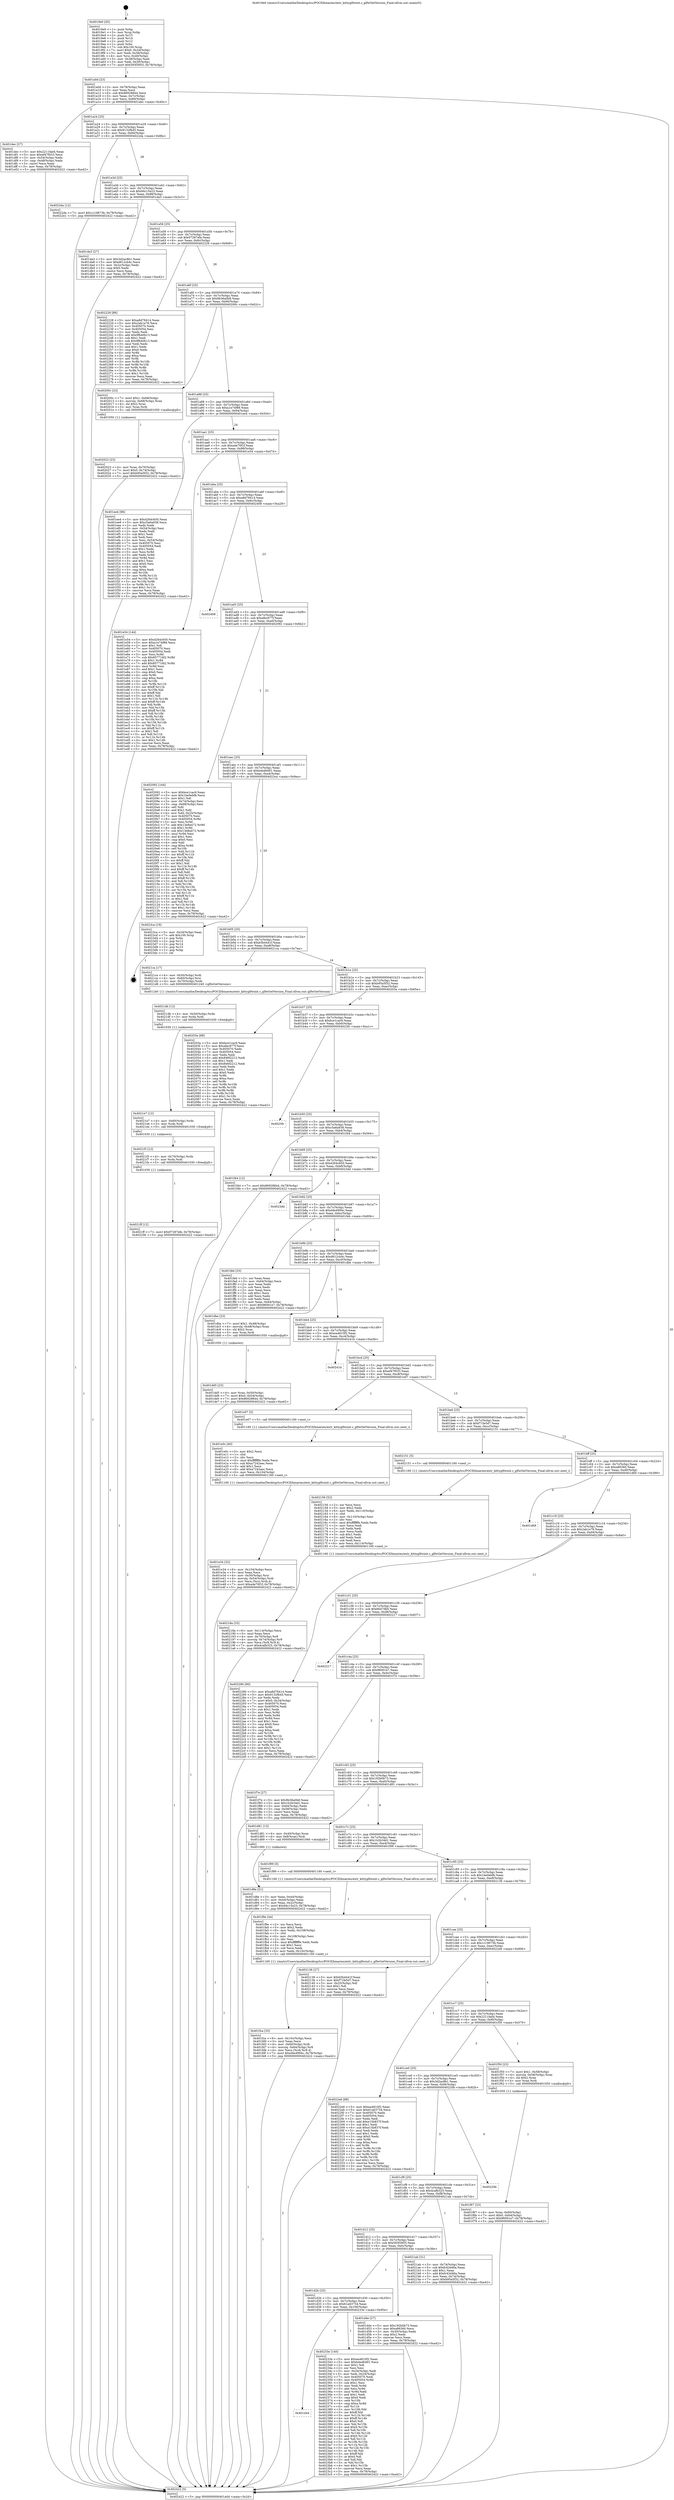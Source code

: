 digraph "0x4019e0" {
  label = "0x4019e0 (/mnt/c/Users/mathe/Desktop/tcc/POCII/binaries/extr_kittyglfwinit.c_glfwGetVersion_Final-ollvm.out::main(0))"
  labelloc = "t"
  node[shape=record]

  Entry [label="",width=0.3,height=0.3,shape=circle,fillcolor=black,style=filled]
  "0x401a0d" [label="{
     0x401a0d [23]\l
     | [instrs]\l
     &nbsp;&nbsp;0x401a0d \<+3\>: mov -0x78(%rbp),%eax\l
     &nbsp;&nbsp;0x401a10 \<+2\>: mov %eax,%ecx\l
     &nbsp;&nbsp;0x401a12 \<+6\>: sub $0x86928844,%ecx\l
     &nbsp;&nbsp;0x401a18 \<+3\>: mov %eax,-0x7c(%rbp)\l
     &nbsp;&nbsp;0x401a1b \<+3\>: mov %ecx,-0x80(%rbp)\l
     &nbsp;&nbsp;0x401a1e \<+6\>: je 0000000000401dec \<main+0x40c\>\l
  }"]
  "0x401dec" [label="{
     0x401dec [27]\l
     | [instrs]\l
     &nbsp;&nbsp;0x401dec \<+5\>: mov $0x2211fad4,%eax\l
     &nbsp;&nbsp;0x401df1 \<+5\>: mov $0xef47f033,%ecx\l
     &nbsp;&nbsp;0x401df6 \<+3\>: mov -0x54(%rbp),%edx\l
     &nbsp;&nbsp;0x401df9 \<+3\>: cmp -0x48(%rbp),%edx\l
     &nbsp;&nbsp;0x401dfc \<+3\>: cmovl %ecx,%eax\l
     &nbsp;&nbsp;0x401dff \<+3\>: mov %eax,-0x78(%rbp)\l
     &nbsp;&nbsp;0x401e02 \<+5\>: jmp 0000000000402422 \<main+0xa42\>\l
  }"]
  "0x401a24" [label="{
     0x401a24 [25]\l
     | [instrs]\l
     &nbsp;&nbsp;0x401a24 \<+5\>: jmp 0000000000401a29 \<main+0x49\>\l
     &nbsp;&nbsp;0x401a29 \<+3\>: mov -0x7c(%rbp),%eax\l
     &nbsp;&nbsp;0x401a2c \<+5\>: sub $0x9132fb45,%eax\l
     &nbsp;&nbsp;0x401a31 \<+6\>: mov %eax,-0x84(%rbp)\l
     &nbsp;&nbsp;0x401a37 \<+6\>: je 00000000004022da \<main+0x8fa\>\l
  }"]
  Exit [label="",width=0.3,height=0.3,shape=circle,fillcolor=black,style=filled,peripheries=2]
  "0x4022da" [label="{
     0x4022da [12]\l
     | [instrs]\l
     &nbsp;&nbsp;0x4022da \<+7\>: movl $0x1c19673b,-0x78(%rbp)\l
     &nbsp;&nbsp;0x4022e1 \<+5\>: jmp 0000000000402422 \<main+0xa42\>\l
  }"]
  "0x401a3d" [label="{
     0x401a3d [25]\l
     | [instrs]\l
     &nbsp;&nbsp;0x401a3d \<+5\>: jmp 0000000000401a42 \<main+0x62\>\l
     &nbsp;&nbsp;0x401a42 \<+3\>: mov -0x7c(%rbp),%eax\l
     &nbsp;&nbsp;0x401a45 \<+5\>: sub $0x94c15e23,%eax\l
     &nbsp;&nbsp;0x401a4a \<+6\>: mov %eax,-0x88(%rbp)\l
     &nbsp;&nbsp;0x401a50 \<+6\>: je 0000000000401da3 \<main+0x3c3\>\l
  }"]
  "0x401d44" [label="{
     0x401d44\l
  }", style=dashed]
  "0x401da3" [label="{
     0x401da3 [27]\l
     | [instrs]\l
     &nbsp;&nbsp;0x401da3 \<+5\>: mov $0x3d2ac8b1,%eax\l
     &nbsp;&nbsp;0x401da8 \<+5\>: mov $0xd612cb4c,%ecx\l
     &nbsp;&nbsp;0x401dad \<+3\>: mov -0x2c(%rbp),%edx\l
     &nbsp;&nbsp;0x401db0 \<+3\>: cmp $0x0,%edx\l
     &nbsp;&nbsp;0x401db3 \<+3\>: cmove %ecx,%eax\l
     &nbsp;&nbsp;0x401db6 \<+3\>: mov %eax,-0x78(%rbp)\l
     &nbsp;&nbsp;0x401db9 \<+5\>: jmp 0000000000402422 \<main+0xa42\>\l
  }"]
  "0x401a56" [label="{
     0x401a56 [25]\l
     | [instrs]\l
     &nbsp;&nbsp;0x401a56 \<+5\>: jmp 0000000000401a5b \<main+0x7b\>\l
     &nbsp;&nbsp;0x401a5b \<+3\>: mov -0x7c(%rbp),%eax\l
     &nbsp;&nbsp;0x401a5e \<+5\>: sub $0x97287efe,%eax\l
     &nbsp;&nbsp;0x401a63 \<+6\>: mov %eax,-0x8c(%rbp)\l
     &nbsp;&nbsp;0x401a69 \<+6\>: je 0000000000402228 \<main+0x848\>\l
  }"]
  "0x40233e" [label="{
     0x40233e [140]\l
     | [instrs]\l
     &nbsp;&nbsp;0x40233e \<+5\>: mov $0xea4810f2,%eax\l
     &nbsp;&nbsp;0x402343 \<+5\>: mov $0xb4ed6491,%ecx\l
     &nbsp;&nbsp;0x402348 \<+2\>: mov $0x1,%dl\l
     &nbsp;&nbsp;0x40234a \<+2\>: xor %esi,%esi\l
     &nbsp;&nbsp;0x40234c \<+3\>: mov -0x34(%rbp),%edi\l
     &nbsp;&nbsp;0x40234f \<+3\>: mov %edi,-0x24(%rbp)\l
     &nbsp;&nbsp;0x402352 \<+7\>: mov 0x405070,%edi\l
     &nbsp;&nbsp;0x402359 \<+8\>: mov 0x405054,%r8d\l
     &nbsp;&nbsp;0x402361 \<+3\>: sub $0x1,%esi\l
     &nbsp;&nbsp;0x402364 \<+3\>: mov %edi,%r9d\l
     &nbsp;&nbsp;0x402367 \<+3\>: add %esi,%r9d\l
     &nbsp;&nbsp;0x40236a \<+4\>: imul %r9d,%edi\l
     &nbsp;&nbsp;0x40236e \<+3\>: and $0x1,%edi\l
     &nbsp;&nbsp;0x402371 \<+3\>: cmp $0x0,%edi\l
     &nbsp;&nbsp;0x402374 \<+4\>: sete %r10b\l
     &nbsp;&nbsp;0x402378 \<+4\>: cmp $0xa,%r8d\l
     &nbsp;&nbsp;0x40237c \<+4\>: setl %r11b\l
     &nbsp;&nbsp;0x402380 \<+3\>: mov %r10b,%bl\l
     &nbsp;&nbsp;0x402383 \<+3\>: xor $0xff,%bl\l
     &nbsp;&nbsp;0x402386 \<+3\>: mov %r11b,%r14b\l
     &nbsp;&nbsp;0x402389 \<+4\>: xor $0xff,%r14b\l
     &nbsp;&nbsp;0x40238d \<+3\>: xor $0x0,%dl\l
     &nbsp;&nbsp;0x402390 \<+3\>: mov %bl,%r15b\l
     &nbsp;&nbsp;0x402393 \<+4\>: and $0x0,%r15b\l
     &nbsp;&nbsp;0x402397 \<+3\>: and %dl,%r10b\l
     &nbsp;&nbsp;0x40239a \<+3\>: mov %r14b,%r12b\l
     &nbsp;&nbsp;0x40239d \<+4\>: and $0x0,%r12b\l
     &nbsp;&nbsp;0x4023a1 \<+3\>: and %dl,%r11b\l
     &nbsp;&nbsp;0x4023a4 \<+3\>: or %r10b,%r15b\l
     &nbsp;&nbsp;0x4023a7 \<+3\>: or %r11b,%r12b\l
     &nbsp;&nbsp;0x4023aa \<+3\>: xor %r12b,%r15b\l
     &nbsp;&nbsp;0x4023ad \<+3\>: or %r14b,%bl\l
     &nbsp;&nbsp;0x4023b0 \<+3\>: xor $0xff,%bl\l
     &nbsp;&nbsp;0x4023b3 \<+3\>: or $0x0,%dl\l
     &nbsp;&nbsp;0x4023b6 \<+2\>: and %dl,%bl\l
     &nbsp;&nbsp;0x4023b8 \<+3\>: or %bl,%r15b\l
     &nbsp;&nbsp;0x4023bb \<+4\>: test $0x1,%r15b\l
     &nbsp;&nbsp;0x4023bf \<+3\>: cmovne %ecx,%eax\l
     &nbsp;&nbsp;0x4023c2 \<+3\>: mov %eax,-0x78(%rbp)\l
     &nbsp;&nbsp;0x4023c5 \<+5\>: jmp 0000000000402422 \<main+0xa42\>\l
  }"]
  "0x402228" [label="{
     0x402228 [88]\l
     | [instrs]\l
     &nbsp;&nbsp;0x402228 \<+5\>: mov $0xa8d78414,%eax\l
     &nbsp;&nbsp;0x40222d \<+5\>: mov $0x2ab1e78,%ecx\l
     &nbsp;&nbsp;0x402232 \<+7\>: mov 0x405070,%edx\l
     &nbsp;&nbsp;0x402239 \<+7\>: mov 0x405054,%esi\l
     &nbsp;&nbsp;0x402240 \<+2\>: mov %edx,%edi\l
     &nbsp;&nbsp;0x402242 \<+6\>: add $0x9fb40b13,%edi\l
     &nbsp;&nbsp;0x402248 \<+3\>: sub $0x1,%edi\l
     &nbsp;&nbsp;0x40224b \<+6\>: sub $0x9fb40b13,%edi\l
     &nbsp;&nbsp;0x402251 \<+3\>: imul %edi,%edx\l
     &nbsp;&nbsp;0x402254 \<+3\>: and $0x1,%edx\l
     &nbsp;&nbsp;0x402257 \<+3\>: cmp $0x0,%edx\l
     &nbsp;&nbsp;0x40225a \<+4\>: sete %r8b\l
     &nbsp;&nbsp;0x40225e \<+3\>: cmp $0xa,%esi\l
     &nbsp;&nbsp;0x402261 \<+4\>: setl %r9b\l
     &nbsp;&nbsp;0x402265 \<+3\>: mov %r8b,%r10b\l
     &nbsp;&nbsp;0x402268 \<+3\>: and %r9b,%r10b\l
     &nbsp;&nbsp;0x40226b \<+3\>: xor %r9b,%r8b\l
     &nbsp;&nbsp;0x40226e \<+3\>: or %r8b,%r10b\l
     &nbsp;&nbsp;0x402271 \<+4\>: test $0x1,%r10b\l
     &nbsp;&nbsp;0x402275 \<+3\>: cmovne %ecx,%eax\l
     &nbsp;&nbsp;0x402278 \<+3\>: mov %eax,-0x78(%rbp)\l
     &nbsp;&nbsp;0x40227b \<+5\>: jmp 0000000000402422 \<main+0xa42\>\l
  }"]
  "0x401a6f" [label="{
     0x401a6f [25]\l
     | [instrs]\l
     &nbsp;&nbsp;0x401a6f \<+5\>: jmp 0000000000401a74 \<main+0x94\>\l
     &nbsp;&nbsp;0x401a74 \<+3\>: mov -0x7c(%rbp),%eax\l
     &nbsp;&nbsp;0x401a77 \<+5\>: sub $0x9b36a0b8,%eax\l
     &nbsp;&nbsp;0x401a7c \<+6\>: mov %eax,-0x90(%rbp)\l
     &nbsp;&nbsp;0x401a82 \<+6\>: je 000000000040200c \<main+0x62c\>\l
  }"]
  "0x4021ff" [label="{
     0x4021ff [12]\l
     | [instrs]\l
     &nbsp;&nbsp;0x4021ff \<+7\>: movl $0x97287efe,-0x78(%rbp)\l
     &nbsp;&nbsp;0x402206 \<+5\>: jmp 0000000000402422 \<main+0xa42\>\l
  }"]
  "0x40200c" [label="{
     0x40200c [23]\l
     | [instrs]\l
     &nbsp;&nbsp;0x40200c \<+7\>: movl $0x1,-0x68(%rbp)\l
     &nbsp;&nbsp;0x402013 \<+4\>: movslq -0x68(%rbp),%rax\l
     &nbsp;&nbsp;0x402017 \<+4\>: shl $0x2,%rax\l
     &nbsp;&nbsp;0x40201b \<+3\>: mov %rax,%rdi\l
     &nbsp;&nbsp;0x40201e \<+5\>: call 0000000000401050 \<malloc@plt\>\l
     | [calls]\l
     &nbsp;&nbsp;0x401050 \{1\} (unknown)\l
  }"]
  "0x401a88" [label="{
     0x401a88 [25]\l
     | [instrs]\l
     &nbsp;&nbsp;0x401a88 \<+5\>: jmp 0000000000401a8d \<main+0xad\>\l
     &nbsp;&nbsp;0x401a8d \<+3\>: mov -0x7c(%rbp),%eax\l
     &nbsp;&nbsp;0x401a90 \<+5\>: sub $0xa1e74f88,%eax\l
     &nbsp;&nbsp;0x401a95 \<+6\>: mov %eax,-0x94(%rbp)\l
     &nbsp;&nbsp;0x401a9b \<+6\>: je 0000000000401ee4 \<main+0x504\>\l
  }"]
  "0x4021f3" [label="{
     0x4021f3 [12]\l
     | [instrs]\l
     &nbsp;&nbsp;0x4021f3 \<+4\>: mov -0x70(%rbp),%rdx\l
     &nbsp;&nbsp;0x4021f7 \<+3\>: mov %rdx,%rdi\l
     &nbsp;&nbsp;0x4021fa \<+5\>: call 0000000000401030 \<free@plt\>\l
     | [calls]\l
     &nbsp;&nbsp;0x401030 \{1\} (unknown)\l
  }"]
  "0x401ee4" [label="{
     0x401ee4 [96]\l
     | [instrs]\l
     &nbsp;&nbsp;0x401ee4 \<+5\>: mov $0xd264c650,%eax\l
     &nbsp;&nbsp;0x401ee9 \<+5\>: mov $0xc5a6a938,%ecx\l
     &nbsp;&nbsp;0x401eee \<+2\>: xor %edx,%edx\l
     &nbsp;&nbsp;0x401ef0 \<+3\>: mov -0x54(%rbp),%esi\l
     &nbsp;&nbsp;0x401ef3 \<+2\>: mov %edx,%edi\l
     &nbsp;&nbsp;0x401ef5 \<+3\>: sub $0x1,%edi\l
     &nbsp;&nbsp;0x401ef8 \<+2\>: sub %edi,%esi\l
     &nbsp;&nbsp;0x401efa \<+3\>: mov %esi,-0x54(%rbp)\l
     &nbsp;&nbsp;0x401efd \<+7\>: mov 0x405070,%esi\l
     &nbsp;&nbsp;0x401f04 \<+7\>: mov 0x405054,%edi\l
     &nbsp;&nbsp;0x401f0b \<+3\>: sub $0x1,%edx\l
     &nbsp;&nbsp;0x401f0e \<+3\>: mov %esi,%r8d\l
     &nbsp;&nbsp;0x401f11 \<+3\>: add %edx,%r8d\l
     &nbsp;&nbsp;0x401f14 \<+4\>: imul %r8d,%esi\l
     &nbsp;&nbsp;0x401f18 \<+3\>: and $0x1,%esi\l
     &nbsp;&nbsp;0x401f1b \<+3\>: cmp $0x0,%esi\l
     &nbsp;&nbsp;0x401f1e \<+4\>: sete %r9b\l
     &nbsp;&nbsp;0x401f22 \<+3\>: cmp $0xa,%edi\l
     &nbsp;&nbsp;0x401f25 \<+4\>: setl %r10b\l
     &nbsp;&nbsp;0x401f29 \<+3\>: mov %r9b,%r11b\l
     &nbsp;&nbsp;0x401f2c \<+3\>: and %r10b,%r11b\l
     &nbsp;&nbsp;0x401f2f \<+3\>: xor %r10b,%r9b\l
     &nbsp;&nbsp;0x401f32 \<+3\>: or %r9b,%r11b\l
     &nbsp;&nbsp;0x401f35 \<+4\>: test $0x1,%r11b\l
     &nbsp;&nbsp;0x401f39 \<+3\>: cmovne %ecx,%eax\l
     &nbsp;&nbsp;0x401f3c \<+3\>: mov %eax,-0x78(%rbp)\l
     &nbsp;&nbsp;0x401f3f \<+5\>: jmp 0000000000402422 \<main+0xa42\>\l
  }"]
  "0x401aa1" [label="{
     0x401aa1 [25]\l
     | [instrs]\l
     &nbsp;&nbsp;0x401aa1 \<+5\>: jmp 0000000000401aa6 \<main+0xc6\>\l
     &nbsp;&nbsp;0x401aa6 \<+3\>: mov -0x7c(%rbp),%eax\l
     &nbsp;&nbsp;0x401aa9 \<+5\>: sub $0xa4e70f1f,%eax\l
     &nbsp;&nbsp;0x401aae \<+6\>: mov %eax,-0x98(%rbp)\l
     &nbsp;&nbsp;0x401ab4 \<+6\>: je 0000000000401e54 \<main+0x474\>\l
  }"]
  "0x4021e7" [label="{
     0x4021e7 [12]\l
     | [instrs]\l
     &nbsp;&nbsp;0x4021e7 \<+4\>: mov -0x60(%rbp),%rdx\l
     &nbsp;&nbsp;0x4021eb \<+3\>: mov %rdx,%rdi\l
     &nbsp;&nbsp;0x4021ee \<+5\>: call 0000000000401030 \<free@plt\>\l
     | [calls]\l
     &nbsp;&nbsp;0x401030 \{1\} (unknown)\l
  }"]
  "0x401e54" [label="{
     0x401e54 [144]\l
     | [instrs]\l
     &nbsp;&nbsp;0x401e54 \<+5\>: mov $0xd264c650,%eax\l
     &nbsp;&nbsp;0x401e59 \<+5\>: mov $0xa1e74f88,%ecx\l
     &nbsp;&nbsp;0x401e5e \<+2\>: mov $0x1,%dl\l
     &nbsp;&nbsp;0x401e60 \<+7\>: mov 0x405070,%esi\l
     &nbsp;&nbsp;0x401e67 \<+7\>: mov 0x405054,%edi\l
     &nbsp;&nbsp;0x401e6e \<+3\>: mov %esi,%r8d\l
     &nbsp;&nbsp;0x401e71 \<+7\>: sub $0x85771fd2,%r8d\l
     &nbsp;&nbsp;0x401e78 \<+4\>: sub $0x1,%r8d\l
     &nbsp;&nbsp;0x401e7c \<+7\>: add $0x85771fd2,%r8d\l
     &nbsp;&nbsp;0x401e83 \<+4\>: imul %r8d,%esi\l
     &nbsp;&nbsp;0x401e87 \<+3\>: and $0x1,%esi\l
     &nbsp;&nbsp;0x401e8a \<+3\>: cmp $0x0,%esi\l
     &nbsp;&nbsp;0x401e8d \<+4\>: sete %r9b\l
     &nbsp;&nbsp;0x401e91 \<+3\>: cmp $0xa,%edi\l
     &nbsp;&nbsp;0x401e94 \<+4\>: setl %r10b\l
     &nbsp;&nbsp;0x401e98 \<+3\>: mov %r9b,%r11b\l
     &nbsp;&nbsp;0x401e9b \<+4\>: xor $0xff,%r11b\l
     &nbsp;&nbsp;0x401e9f \<+3\>: mov %r10b,%bl\l
     &nbsp;&nbsp;0x401ea2 \<+3\>: xor $0xff,%bl\l
     &nbsp;&nbsp;0x401ea5 \<+3\>: xor $0x1,%dl\l
     &nbsp;&nbsp;0x401ea8 \<+3\>: mov %r11b,%r14b\l
     &nbsp;&nbsp;0x401eab \<+4\>: and $0xff,%r14b\l
     &nbsp;&nbsp;0x401eaf \<+3\>: and %dl,%r9b\l
     &nbsp;&nbsp;0x401eb2 \<+3\>: mov %bl,%r15b\l
     &nbsp;&nbsp;0x401eb5 \<+4\>: and $0xff,%r15b\l
     &nbsp;&nbsp;0x401eb9 \<+3\>: and %dl,%r10b\l
     &nbsp;&nbsp;0x401ebc \<+3\>: or %r9b,%r14b\l
     &nbsp;&nbsp;0x401ebf \<+3\>: or %r10b,%r15b\l
     &nbsp;&nbsp;0x401ec2 \<+3\>: xor %r15b,%r14b\l
     &nbsp;&nbsp;0x401ec5 \<+3\>: or %bl,%r11b\l
     &nbsp;&nbsp;0x401ec8 \<+4\>: xor $0xff,%r11b\l
     &nbsp;&nbsp;0x401ecc \<+3\>: or $0x1,%dl\l
     &nbsp;&nbsp;0x401ecf \<+3\>: and %dl,%r11b\l
     &nbsp;&nbsp;0x401ed2 \<+3\>: or %r11b,%r14b\l
     &nbsp;&nbsp;0x401ed5 \<+4\>: test $0x1,%r14b\l
     &nbsp;&nbsp;0x401ed9 \<+3\>: cmovne %ecx,%eax\l
     &nbsp;&nbsp;0x401edc \<+3\>: mov %eax,-0x78(%rbp)\l
     &nbsp;&nbsp;0x401edf \<+5\>: jmp 0000000000402422 \<main+0xa42\>\l
  }"]
  "0x401aba" [label="{
     0x401aba [25]\l
     | [instrs]\l
     &nbsp;&nbsp;0x401aba \<+5\>: jmp 0000000000401abf \<main+0xdf\>\l
     &nbsp;&nbsp;0x401abf \<+3\>: mov -0x7c(%rbp),%eax\l
     &nbsp;&nbsp;0x401ac2 \<+5\>: sub $0xa8d78414,%eax\l
     &nbsp;&nbsp;0x401ac7 \<+6\>: mov %eax,-0x9c(%rbp)\l
     &nbsp;&nbsp;0x401acd \<+6\>: je 0000000000402408 \<main+0xa28\>\l
  }"]
  "0x4021db" [label="{
     0x4021db [12]\l
     | [instrs]\l
     &nbsp;&nbsp;0x4021db \<+4\>: mov -0x50(%rbp),%rdx\l
     &nbsp;&nbsp;0x4021df \<+3\>: mov %rdx,%rdi\l
     &nbsp;&nbsp;0x4021e2 \<+5\>: call 0000000000401030 \<free@plt\>\l
     | [calls]\l
     &nbsp;&nbsp;0x401030 \{1\} (unknown)\l
  }"]
  "0x402408" [label="{
     0x402408\l
  }", style=dashed]
  "0x401ad3" [label="{
     0x401ad3 [25]\l
     | [instrs]\l
     &nbsp;&nbsp;0x401ad3 \<+5\>: jmp 0000000000401ad8 \<main+0xf8\>\l
     &nbsp;&nbsp;0x401ad8 \<+3\>: mov -0x7c(%rbp),%eax\l
     &nbsp;&nbsp;0x401adb \<+5\>: sub $0xafec977f,%eax\l
     &nbsp;&nbsp;0x401ae0 \<+6\>: mov %eax,-0xa0(%rbp)\l
     &nbsp;&nbsp;0x401ae6 \<+6\>: je 0000000000402092 \<main+0x6b2\>\l
  }"]
  "0x40218a" [label="{
     0x40218a [33]\l
     | [instrs]\l
     &nbsp;&nbsp;0x40218a \<+6\>: mov -0x114(%rbp),%ecx\l
     &nbsp;&nbsp;0x402190 \<+3\>: imul %eax,%ecx\l
     &nbsp;&nbsp;0x402193 \<+4\>: mov -0x70(%rbp),%r8\l
     &nbsp;&nbsp;0x402197 \<+4\>: movslq -0x74(%rbp),%r9\l
     &nbsp;&nbsp;0x40219b \<+4\>: mov %ecx,(%r8,%r9,4)\l
     &nbsp;&nbsp;0x40219f \<+7\>: movl $0x4cafb325,-0x78(%rbp)\l
     &nbsp;&nbsp;0x4021a6 \<+5\>: jmp 0000000000402422 \<main+0xa42\>\l
  }"]
  "0x402092" [label="{
     0x402092 [164]\l
     | [instrs]\l
     &nbsp;&nbsp;0x402092 \<+5\>: mov $0xbce1cac9,%eax\l
     &nbsp;&nbsp;0x402097 \<+5\>: mov $0x1be0ebfb,%ecx\l
     &nbsp;&nbsp;0x40209c \<+2\>: mov $0x1,%dl\l
     &nbsp;&nbsp;0x40209e \<+3\>: mov -0x74(%rbp),%esi\l
     &nbsp;&nbsp;0x4020a1 \<+3\>: cmp -0x68(%rbp),%esi\l
     &nbsp;&nbsp;0x4020a4 \<+4\>: setl %dil\l
     &nbsp;&nbsp;0x4020a8 \<+4\>: and $0x1,%dil\l
     &nbsp;&nbsp;0x4020ac \<+4\>: mov %dil,-0x25(%rbp)\l
     &nbsp;&nbsp;0x4020b0 \<+7\>: mov 0x405070,%esi\l
     &nbsp;&nbsp;0x4020b7 \<+8\>: mov 0x405054,%r8d\l
     &nbsp;&nbsp;0x4020bf \<+3\>: mov %esi,%r9d\l
     &nbsp;&nbsp;0x4020c2 \<+7\>: add $0x13e8a472,%r9d\l
     &nbsp;&nbsp;0x4020c9 \<+4\>: sub $0x1,%r9d\l
     &nbsp;&nbsp;0x4020cd \<+7\>: sub $0x13e8a472,%r9d\l
     &nbsp;&nbsp;0x4020d4 \<+4\>: imul %r9d,%esi\l
     &nbsp;&nbsp;0x4020d8 \<+3\>: and $0x1,%esi\l
     &nbsp;&nbsp;0x4020db \<+3\>: cmp $0x0,%esi\l
     &nbsp;&nbsp;0x4020de \<+4\>: sete %dil\l
     &nbsp;&nbsp;0x4020e2 \<+4\>: cmp $0xa,%r8d\l
     &nbsp;&nbsp;0x4020e6 \<+4\>: setl %r10b\l
     &nbsp;&nbsp;0x4020ea \<+3\>: mov %dil,%r11b\l
     &nbsp;&nbsp;0x4020ed \<+4\>: xor $0xff,%r11b\l
     &nbsp;&nbsp;0x4020f1 \<+3\>: mov %r10b,%bl\l
     &nbsp;&nbsp;0x4020f4 \<+3\>: xor $0xff,%bl\l
     &nbsp;&nbsp;0x4020f7 \<+3\>: xor $0x1,%dl\l
     &nbsp;&nbsp;0x4020fa \<+3\>: mov %r11b,%r14b\l
     &nbsp;&nbsp;0x4020fd \<+4\>: and $0xff,%r14b\l
     &nbsp;&nbsp;0x402101 \<+3\>: and %dl,%dil\l
     &nbsp;&nbsp;0x402104 \<+3\>: mov %bl,%r15b\l
     &nbsp;&nbsp;0x402107 \<+4\>: and $0xff,%r15b\l
     &nbsp;&nbsp;0x40210b \<+3\>: and %dl,%r10b\l
     &nbsp;&nbsp;0x40210e \<+3\>: or %dil,%r14b\l
     &nbsp;&nbsp;0x402111 \<+3\>: or %r10b,%r15b\l
     &nbsp;&nbsp;0x402114 \<+3\>: xor %r15b,%r14b\l
     &nbsp;&nbsp;0x402117 \<+3\>: or %bl,%r11b\l
     &nbsp;&nbsp;0x40211a \<+4\>: xor $0xff,%r11b\l
     &nbsp;&nbsp;0x40211e \<+3\>: or $0x1,%dl\l
     &nbsp;&nbsp;0x402121 \<+3\>: and %dl,%r11b\l
     &nbsp;&nbsp;0x402124 \<+3\>: or %r11b,%r14b\l
     &nbsp;&nbsp;0x402127 \<+4\>: test $0x1,%r14b\l
     &nbsp;&nbsp;0x40212b \<+3\>: cmovne %ecx,%eax\l
     &nbsp;&nbsp;0x40212e \<+3\>: mov %eax,-0x78(%rbp)\l
     &nbsp;&nbsp;0x402131 \<+5\>: jmp 0000000000402422 \<main+0xa42\>\l
  }"]
  "0x401aec" [label="{
     0x401aec [25]\l
     | [instrs]\l
     &nbsp;&nbsp;0x401aec \<+5\>: jmp 0000000000401af1 \<main+0x111\>\l
     &nbsp;&nbsp;0x401af1 \<+3\>: mov -0x7c(%rbp),%eax\l
     &nbsp;&nbsp;0x401af4 \<+5\>: sub $0xb4ed6491,%eax\l
     &nbsp;&nbsp;0x401af9 \<+6\>: mov %eax,-0xa4(%rbp)\l
     &nbsp;&nbsp;0x401aff \<+6\>: je 00000000004023ca \<main+0x9ea\>\l
  }"]
  "0x402156" [label="{
     0x402156 [52]\l
     | [instrs]\l
     &nbsp;&nbsp;0x402156 \<+2\>: xor %ecx,%ecx\l
     &nbsp;&nbsp;0x402158 \<+5\>: mov $0x2,%edx\l
     &nbsp;&nbsp;0x40215d \<+6\>: mov %edx,-0x110(%rbp)\l
     &nbsp;&nbsp;0x402163 \<+1\>: cltd\l
     &nbsp;&nbsp;0x402164 \<+6\>: mov -0x110(%rbp),%esi\l
     &nbsp;&nbsp;0x40216a \<+2\>: idiv %esi\l
     &nbsp;&nbsp;0x40216c \<+6\>: imul $0xfffffffe,%edx,%edx\l
     &nbsp;&nbsp;0x402172 \<+2\>: mov %ecx,%edi\l
     &nbsp;&nbsp;0x402174 \<+2\>: sub %edx,%edi\l
     &nbsp;&nbsp;0x402176 \<+2\>: mov %ecx,%edx\l
     &nbsp;&nbsp;0x402178 \<+3\>: sub $0x1,%edx\l
     &nbsp;&nbsp;0x40217b \<+2\>: add %edx,%edi\l
     &nbsp;&nbsp;0x40217d \<+2\>: sub %edi,%ecx\l
     &nbsp;&nbsp;0x40217f \<+6\>: mov %ecx,-0x114(%rbp)\l
     &nbsp;&nbsp;0x402185 \<+5\>: call 0000000000401160 \<next_i\>\l
     | [calls]\l
     &nbsp;&nbsp;0x401160 \{1\} (/mnt/c/Users/mathe/Desktop/tcc/POCII/binaries/extr_kittyglfwinit.c_glfwGetVersion_Final-ollvm.out::next_i)\l
  }"]
  "0x4023ca" [label="{
     0x4023ca [19]\l
     | [instrs]\l
     &nbsp;&nbsp;0x4023ca \<+3\>: mov -0x24(%rbp),%eax\l
     &nbsp;&nbsp;0x4023cd \<+7\>: add $0x100,%rsp\l
     &nbsp;&nbsp;0x4023d4 \<+1\>: pop %rbx\l
     &nbsp;&nbsp;0x4023d5 \<+2\>: pop %r12\l
     &nbsp;&nbsp;0x4023d7 \<+2\>: pop %r14\l
     &nbsp;&nbsp;0x4023d9 \<+2\>: pop %r15\l
     &nbsp;&nbsp;0x4023db \<+1\>: pop %rbp\l
     &nbsp;&nbsp;0x4023dc \<+1\>: ret\l
  }"]
  "0x401b05" [label="{
     0x401b05 [25]\l
     | [instrs]\l
     &nbsp;&nbsp;0x401b05 \<+5\>: jmp 0000000000401b0a \<main+0x12a\>\l
     &nbsp;&nbsp;0x401b0a \<+3\>: mov -0x7c(%rbp),%eax\l
     &nbsp;&nbsp;0x401b0d \<+5\>: sub $0xb5b4441f,%eax\l
     &nbsp;&nbsp;0x401b12 \<+6\>: mov %eax,-0xa8(%rbp)\l
     &nbsp;&nbsp;0x401b18 \<+6\>: je 00000000004021ca \<main+0x7ea\>\l
  }"]
  "0x402023" [label="{
     0x402023 [23]\l
     | [instrs]\l
     &nbsp;&nbsp;0x402023 \<+4\>: mov %rax,-0x70(%rbp)\l
     &nbsp;&nbsp;0x402027 \<+7\>: movl $0x0,-0x74(%rbp)\l
     &nbsp;&nbsp;0x40202e \<+7\>: movl $0xb95a5f32,-0x78(%rbp)\l
     &nbsp;&nbsp;0x402035 \<+5\>: jmp 0000000000402422 \<main+0xa42\>\l
  }"]
  "0x4021ca" [label="{
     0x4021ca [17]\l
     | [instrs]\l
     &nbsp;&nbsp;0x4021ca \<+4\>: mov -0x50(%rbp),%rdi\l
     &nbsp;&nbsp;0x4021ce \<+4\>: mov -0x60(%rbp),%rsi\l
     &nbsp;&nbsp;0x4021d2 \<+4\>: mov -0x70(%rbp),%rdx\l
     &nbsp;&nbsp;0x4021d6 \<+5\>: call 0000000000401240 \<glfwGetVersion\>\l
     | [calls]\l
     &nbsp;&nbsp;0x401240 \{1\} (/mnt/c/Users/mathe/Desktop/tcc/POCII/binaries/extr_kittyglfwinit.c_glfwGetVersion_Final-ollvm.out::glfwGetVersion)\l
  }"]
  "0x401b1e" [label="{
     0x401b1e [25]\l
     | [instrs]\l
     &nbsp;&nbsp;0x401b1e \<+5\>: jmp 0000000000401b23 \<main+0x143\>\l
     &nbsp;&nbsp;0x401b23 \<+3\>: mov -0x7c(%rbp),%eax\l
     &nbsp;&nbsp;0x401b26 \<+5\>: sub $0xb95a5f32,%eax\l
     &nbsp;&nbsp;0x401b2b \<+6\>: mov %eax,-0xac(%rbp)\l
     &nbsp;&nbsp;0x401b31 \<+6\>: je 000000000040203a \<main+0x65a\>\l
  }"]
  "0x401fca" [label="{
     0x401fca [33]\l
     | [instrs]\l
     &nbsp;&nbsp;0x401fca \<+6\>: mov -0x10c(%rbp),%ecx\l
     &nbsp;&nbsp;0x401fd0 \<+3\>: imul %eax,%ecx\l
     &nbsp;&nbsp;0x401fd3 \<+4\>: mov -0x60(%rbp),%rdi\l
     &nbsp;&nbsp;0x401fd7 \<+4\>: movslq -0x64(%rbp),%r8\l
     &nbsp;&nbsp;0x401fdb \<+4\>: mov %ecx,(%rdi,%r8,4)\l
     &nbsp;&nbsp;0x401fdf \<+7\>: movl $0xd4e4994c,-0x78(%rbp)\l
     &nbsp;&nbsp;0x401fe6 \<+5\>: jmp 0000000000402422 \<main+0xa42\>\l
  }"]
  "0x40203a" [label="{
     0x40203a [88]\l
     | [instrs]\l
     &nbsp;&nbsp;0x40203a \<+5\>: mov $0xbce1cac9,%eax\l
     &nbsp;&nbsp;0x40203f \<+5\>: mov $0xafec977f,%ecx\l
     &nbsp;&nbsp;0x402044 \<+7\>: mov 0x405070,%edx\l
     &nbsp;&nbsp;0x40204b \<+7\>: mov 0x405054,%esi\l
     &nbsp;&nbsp;0x402052 \<+2\>: mov %edx,%edi\l
     &nbsp;&nbsp;0x402054 \<+6\>: add $0x846f2212,%edi\l
     &nbsp;&nbsp;0x40205a \<+3\>: sub $0x1,%edi\l
     &nbsp;&nbsp;0x40205d \<+6\>: sub $0x846f2212,%edi\l
     &nbsp;&nbsp;0x402063 \<+3\>: imul %edi,%edx\l
     &nbsp;&nbsp;0x402066 \<+3\>: and $0x1,%edx\l
     &nbsp;&nbsp;0x402069 \<+3\>: cmp $0x0,%edx\l
     &nbsp;&nbsp;0x40206c \<+4\>: sete %r8b\l
     &nbsp;&nbsp;0x402070 \<+3\>: cmp $0xa,%esi\l
     &nbsp;&nbsp;0x402073 \<+4\>: setl %r9b\l
     &nbsp;&nbsp;0x402077 \<+3\>: mov %r8b,%r10b\l
     &nbsp;&nbsp;0x40207a \<+3\>: and %r9b,%r10b\l
     &nbsp;&nbsp;0x40207d \<+3\>: xor %r9b,%r8b\l
     &nbsp;&nbsp;0x402080 \<+3\>: or %r8b,%r10b\l
     &nbsp;&nbsp;0x402083 \<+4\>: test $0x1,%r10b\l
     &nbsp;&nbsp;0x402087 \<+3\>: cmovne %ecx,%eax\l
     &nbsp;&nbsp;0x40208a \<+3\>: mov %eax,-0x78(%rbp)\l
     &nbsp;&nbsp;0x40208d \<+5\>: jmp 0000000000402422 \<main+0xa42\>\l
  }"]
  "0x401b37" [label="{
     0x401b37 [25]\l
     | [instrs]\l
     &nbsp;&nbsp;0x401b37 \<+5\>: jmp 0000000000401b3c \<main+0x15c\>\l
     &nbsp;&nbsp;0x401b3c \<+3\>: mov -0x7c(%rbp),%eax\l
     &nbsp;&nbsp;0x401b3f \<+5\>: sub $0xbce1cac9,%eax\l
     &nbsp;&nbsp;0x401b44 \<+6\>: mov %eax,-0xb0(%rbp)\l
     &nbsp;&nbsp;0x401b4a \<+6\>: je 00000000004023fc \<main+0xa1c\>\l
  }"]
  "0x401f9e" [label="{
     0x401f9e [44]\l
     | [instrs]\l
     &nbsp;&nbsp;0x401f9e \<+2\>: xor %ecx,%ecx\l
     &nbsp;&nbsp;0x401fa0 \<+5\>: mov $0x2,%edx\l
     &nbsp;&nbsp;0x401fa5 \<+6\>: mov %edx,-0x108(%rbp)\l
     &nbsp;&nbsp;0x401fab \<+1\>: cltd\l
     &nbsp;&nbsp;0x401fac \<+6\>: mov -0x108(%rbp),%esi\l
     &nbsp;&nbsp;0x401fb2 \<+2\>: idiv %esi\l
     &nbsp;&nbsp;0x401fb4 \<+6\>: imul $0xfffffffe,%edx,%edx\l
     &nbsp;&nbsp;0x401fba \<+3\>: sub $0x1,%ecx\l
     &nbsp;&nbsp;0x401fbd \<+2\>: sub %ecx,%edx\l
     &nbsp;&nbsp;0x401fbf \<+6\>: mov %edx,-0x10c(%rbp)\l
     &nbsp;&nbsp;0x401fc5 \<+5\>: call 0000000000401160 \<next_i\>\l
     | [calls]\l
     &nbsp;&nbsp;0x401160 \{1\} (/mnt/c/Users/mathe/Desktop/tcc/POCII/binaries/extr_kittyglfwinit.c_glfwGetVersion_Final-ollvm.out::next_i)\l
  }"]
  "0x4023fc" [label="{
     0x4023fc\l
  }", style=dashed]
  "0x401b50" [label="{
     0x401b50 [25]\l
     | [instrs]\l
     &nbsp;&nbsp;0x401b50 \<+5\>: jmp 0000000000401b55 \<main+0x175\>\l
     &nbsp;&nbsp;0x401b55 \<+3\>: mov -0x7c(%rbp),%eax\l
     &nbsp;&nbsp;0x401b58 \<+5\>: sub $0xc5a6a938,%eax\l
     &nbsp;&nbsp;0x401b5d \<+6\>: mov %eax,-0xb4(%rbp)\l
     &nbsp;&nbsp;0x401b63 \<+6\>: je 0000000000401f44 \<main+0x564\>\l
  }"]
  "0x401f67" [label="{
     0x401f67 [23]\l
     | [instrs]\l
     &nbsp;&nbsp;0x401f67 \<+4\>: mov %rax,-0x60(%rbp)\l
     &nbsp;&nbsp;0x401f6b \<+7\>: movl $0x0,-0x64(%rbp)\l
     &nbsp;&nbsp;0x401f72 \<+7\>: movl $0x96001e7,-0x78(%rbp)\l
     &nbsp;&nbsp;0x401f79 \<+5\>: jmp 0000000000402422 \<main+0xa42\>\l
  }"]
  "0x401f44" [label="{
     0x401f44 [12]\l
     | [instrs]\l
     &nbsp;&nbsp;0x401f44 \<+7\>: movl $0x86928844,-0x78(%rbp)\l
     &nbsp;&nbsp;0x401f4b \<+5\>: jmp 0000000000402422 \<main+0xa42\>\l
  }"]
  "0x401b69" [label="{
     0x401b69 [25]\l
     | [instrs]\l
     &nbsp;&nbsp;0x401b69 \<+5\>: jmp 0000000000401b6e \<main+0x18e\>\l
     &nbsp;&nbsp;0x401b6e \<+3\>: mov -0x7c(%rbp),%eax\l
     &nbsp;&nbsp;0x401b71 \<+5\>: sub $0xd264c650,%eax\l
     &nbsp;&nbsp;0x401b76 \<+6\>: mov %eax,-0xb8(%rbp)\l
     &nbsp;&nbsp;0x401b7c \<+6\>: je 00000000004023dd \<main+0x9fd\>\l
  }"]
  "0x401e34" [label="{
     0x401e34 [32]\l
     | [instrs]\l
     &nbsp;&nbsp;0x401e34 \<+6\>: mov -0x104(%rbp),%ecx\l
     &nbsp;&nbsp;0x401e3a \<+3\>: imul %eax,%ecx\l
     &nbsp;&nbsp;0x401e3d \<+4\>: mov -0x50(%rbp),%rsi\l
     &nbsp;&nbsp;0x401e41 \<+4\>: movslq -0x54(%rbp),%rdi\l
     &nbsp;&nbsp;0x401e45 \<+3\>: mov %ecx,(%rsi,%rdi,4)\l
     &nbsp;&nbsp;0x401e48 \<+7\>: movl $0xa4e70f1f,-0x78(%rbp)\l
     &nbsp;&nbsp;0x401e4f \<+5\>: jmp 0000000000402422 \<main+0xa42\>\l
  }"]
  "0x4023dd" [label="{
     0x4023dd\l
  }", style=dashed]
  "0x401b82" [label="{
     0x401b82 [25]\l
     | [instrs]\l
     &nbsp;&nbsp;0x401b82 \<+5\>: jmp 0000000000401b87 \<main+0x1a7\>\l
     &nbsp;&nbsp;0x401b87 \<+3\>: mov -0x7c(%rbp),%eax\l
     &nbsp;&nbsp;0x401b8a \<+5\>: sub $0xd4e4994c,%eax\l
     &nbsp;&nbsp;0x401b8f \<+6\>: mov %eax,-0xbc(%rbp)\l
     &nbsp;&nbsp;0x401b95 \<+6\>: je 0000000000401feb \<main+0x60b\>\l
  }"]
  "0x401e0c" [label="{
     0x401e0c [40]\l
     | [instrs]\l
     &nbsp;&nbsp;0x401e0c \<+5\>: mov $0x2,%ecx\l
     &nbsp;&nbsp;0x401e11 \<+1\>: cltd\l
     &nbsp;&nbsp;0x401e12 \<+2\>: idiv %ecx\l
     &nbsp;&nbsp;0x401e14 \<+6\>: imul $0xfffffffe,%edx,%ecx\l
     &nbsp;&nbsp;0x401e1a \<+6\>: sub $0xa7242aec,%ecx\l
     &nbsp;&nbsp;0x401e20 \<+3\>: add $0x1,%ecx\l
     &nbsp;&nbsp;0x401e23 \<+6\>: add $0xa7242aec,%ecx\l
     &nbsp;&nbsp;0x401e29 \<+6\>: mov %ecx,-0x104(%rbp)\l
     &nbsp;&nbsp;0x401e2f \<+5\>: call 0000000000401160 \<next_i\>\l
     | [calls]\l
     &nbsp;&nbsp;0x401160 \{1\} (/mnt/c/Users/mathe/Desktop/tcc/POCII/binaries/extr_kittyglfwinit.c_glfwGetVersion_Final-ollvm.out::next_i)\l
  }"]
  "0x401feb" [label="{
     0x401feb [33]\l
     | [instrs]\l
     &nbsp;&nbsp;0x401feb \<+2\>: xor %eax,%eax\l
     &nbsp;&nbsp;0x401fed \<+3\>: mov -0x64(%rbp),%ecx\l
     &nbsp;&nbsp;0x401ff0 \<+2\>: mov %eax,%edx\l
     &nbsp;&nbsp;0x401ff2 \<+2\>: sub %ecx,%edx\l
     &nbsp;&nbsp;0x401ff4 \<+2\>: mov %eax,%ecx\l
     &nbsp;&nbsp;0x401ff6 \<+3\>: sub $0x1,%ecx\l
     &nbsp;&nbsp;0x401ff9 \<+2\>: add %ecx,%edx\l
     &nbsp;&nbsp;0x401ffb \<+2\>: sub %edx,%eax\l
     &nbsp;&nbsp;0x401ffd \<+3\>: mov %eax,-0x64(%rbp)\l
     &nbsp;&nbsp;0x402000 \<+7\>: movl $0x96001e7,-0x78(%rbp)\l
     &nbsp;&nbsp;0x402007 \<+5\>: jmp 0000000000402422 \<main+0xa42\>\l
  }"]
  "0x401b9b" [label="{
     0x401b9b [25]\l
     | [instrs]\l
     &nbsp;&nbsp;0x401b9b \<+5\>: jmp 0000000000401ba0 \<main+0x1c0\>\l
     &nbsp;&nbsp;0x401ba0 \<+3\>: mov -0x7c(%rbp),%eax\l
     &nbsp;&nbsp;0x401ba3 \<+5\>: sub $0xd612cb4c,%eax\l
     &nbsp;&nbsp;0x401ba8 \<+6\>: mov %eax,-0xc0(%rbp)\l
     &nbsp;&nbsp;0x401bae \<+6\>: je 0000000000401dbe \<main+0x3de\>\l
  }"]
  "0x401dd5" [label="{
     0x401dd5 [23]\l
     | [instrs]\l
     &nbsp;&nbsp;0x401dd5 \<+4\>: mov %rax,-0x50(%rbp)\l
     &nbsp;&nbsp;0x401dd9 \<+7\>: movl $0x0,-0x54(%rbp)\l
     &nbsp;&nbsp;0x401de0 \<+7\>: movl $0x86928844,-0x78(%rbp)\l
     &nbsp;&nbsp;0x401de7 \<+5\>: jmp 0000000000402422 \<main+0xa42\>\l
  }"]
  "0x401dbe" [label="{
     0x401dbe [23]\l
     | [instrs]\l
     &nbsp;&nbsp;0x401dbe \<+7\>: movl $0x1,-0x48(%rbp)\l
     &nbsp;&nbsp;0x401dc5 \<+4\>: movslq -0x48(%rbp),%rax\l
     &nbsp;&nbsp;0x401dc9 \<+4\>: shl $0x2,%rax\l
     &nbsp;&nbsp;0x401dcd \<+3\>: mov %rax,%rdi\l
     &nbsp;&nbsp;0x401dd0 \<+5\>: call 0000000000401050 \<malloc@plt\>\l
     | [calls]\l
     &nbsp;&nbsp;0x401050 \{1\} (unknown)\l
  }"]
  "0x401bb4" [label="{
     0x401bb4 [25]\l
     | [instrs]\l
     &nbsp;&nbsp;0x401bb4 \<+5\>: jmp 0000000000401bb9 \<main+0x1d9\>\l
     &nbsp;&nbsp;0x401bb9 \<+3\>: mov -0x7c(%rbp),%eax\l
     &nbsp;&nbsp;0x401bbc \<+5\>: sub $0xea4810f2,%eax\l
     &nbsp;&nbsp;0x401bc1 \<+6\>: mov %eax,-0xc4(%rbp)\l
     &nbsp;&nbsp;0x401bc7 \<+6\>: je 000000000040241b \<main+0xa3b\>\l
  }"]
  "0x401d8e" [label="{
     0x401d8e [21]\l
     | [instrs]\l
     &nbsp;&nbsp;0x401d8e \<+3\>: mov %eax,-0x44(%rbp)\l
     &nbsp;&nbsp;0x401d91 \<+3\>: mov -0x44(%rbp),%eax\l
     &nbsp;&nbsp;0x401d94 \<+3\>: mov %eax,-0x2c(%rbp)\l
     &nbsp;&nbsp;0x401d97 \<+7\>: movl $0x94c15e23,-0x78(%rbp)\l
     &nbsp;&nbsp;0x401d9e \<+5\>: jmp 0000000000402422 \<main+0xa42\>\l
  }"]
  "0x40241b" [label="{
     0x40241b\l
  }", style=dashed]
  "0x401bcd" [label="{
     0x401bcd [25]\l
     | [instrs]\l
     &nbsp;&nbsp;0x401bcd \<+5\>: jmp 0000000000401bd2 \<main+0x1f2\>\l
     &nbsp;&nbsp;0x401bd2 \<+3\>: mov -0x7c(%rbp),%eax\l
     &nbsp;&nbsp;0x401bd5 \<+5\>: sub $0xef47f033,%eax\l
     &nbsp;&nbsp;0x401bda \<+6\>: mov %eax,-0xc8(%rbp)\l
     &nbsp;&nbsp;0x401be0 \<+6\>: je 0000000000401e07 \<main+0x427\>\l
  }"]
  "0x4019e0" [label="{
     0x4019e0 [45]\l
     | [instrs]\l
     &nbsp;&nbsp;0x4019e0 \<+1\>: push %rbp\l
     &nbsp;&nbsp;0x4019e1 \<+3\>: mov %rsp,%rbp\l
     &nbsp;&nbsp;0x4019e4 \<+2\>: push %r15\l
     &nbsp;&nbsp;0x4019e6 \<+2\>: push %r14\l
     &nbsp;&nbsp;0x4019e8 \<+2\>: push %r12\l
     &nbsp;&nbsp;0x4019ea \<+1\>: push %rbx\l
     &nbsp;&nbsp;0x4019eb \<+7\>: sub $0x100,%rsp\l
     &nbsp;&nbsp;0x4019f2 \<+7\>: movl $0x0,-0x34(%rbp)\l
     &nbsp;&nbsp;0x4019f9 \<+3\>: mov %edi,-0x38(%rbp)\l
     &nbsp;&nbsp;0x4019fc \<+4\>: mov %rsi,-0x40(%rbp)\l
     &nbsp;&nbsp;0x401a00 \<+3\>: mov -0x38(%rbp),%edi\l
     &nbsp;&nbsp;0x401a03 \<+3\>: mov %edi,-0x30(%rbp)\l
     &nbsp;&nbsp;0x401a06 \<+7\>: movl $0x593f3955,-0x78(%rbp)\l
  }"]
  "0x401e07" [label="{
     0x401e07 [5]\l
     | [instrs]\l
     &nbsp;&nbsp;0x401e07 \<+5\>: call 0000000000401160 \<next_i\>\l
     | [calls]\l
     &nbsp;&nbsp;0x401160 \{1\} (/mnt/c/Users/mathe/Desktop/tcc/POCII/binaries/extr_kittyglfwinit.c_glfwGetVersion_Final-ollvm.out::next_i)\l
  }"]
  "0x401be6" [label="{
     0x401be6 [25]\l
     | [instrs]\l
     &nbsp;&nbsp;0x401be6 \<+5\>: jmp 0000000000401beb \<main+0x20b\>\l
     &nbsp;&nbsp;0x401beb \<+3\>: mov -0x7c(%rbp),%eax\l
     &nbsp;&nbsp;0x401bee \<+5\>: sub $0xf71fe5d7,%eax\l
     &nbsp;&nbsp;0x401bf3 \<+6\>: mov %eax,-0xcc(%rbp)\l
     &nbsp;&nbsp;0x401bf9 \<+6\>: je 0000000000402151 \<main+0x771\>\l
  }"]
  "0x402422" [label="{
     0x402422 [5]\l
     | [instrs]\l
     &nbsp;&nbsp;0x402422 \<+5\>: jmp 0000000000401a0d \<main+0x2d\>\l
  }"]
  "0x402151" [label="{
     0x402151 [5]\l
     | [instrs]\l
     &nbsp;&nbsp;0x402151 \<+5\>: call 0000000000401160 \<next_i\>\l
     | [calls]\l
     &nbsp;&nbsp;0x401160 \{1\} (/mnt/c/Users/mathe/Desktop/tcc/POCII/binaries/extr_kittyglfwinit.c_glfwGetVersion_Final-ollvm.out::next_i)\l
  }"]
  "0x401bff" [label="{
     0x401bff [25]\l
     | [instrs]\l
     &nbsp;&nbsp;0x401bff \<+5\>: jmp 0000000000401c04 \<main+0x224\>\l
     &nbsp;&nbsp;0x401c04 \<+3\>: mov -0x7c(%rbp),%eax\l
     &nbsp;&nbsp;0x401c07 \<+5\>: sub $0xa86360,%eax\l
     &nbsp;&nbsp;0x401c0c \<+6\>: mov %eax,-0xd0(%rbp)\l
     &nbsp;&nbsp;0x401c12 \<+6\>: je 0000000000401d69 \<main+0x389\>\l
  }"]
  "0x401d2b" [label="{
     0x401d2b [25]\l
     | [instrs]\l
     &nbsp;&nbsp;0x401d2b \<+5\>: jmp 0000000000401d30 \<main+0x350\>\l
     &nbsp;&nbsp;0x401d30 \<+3\>: mov -0x7c(%rbp),%eax\l
     &nbsp;&nbsp;0x401d33 \<+5\>: sub $0x61a63734,%eax\l
     &nbsp;&nbsp;0x401d38 \<+6\>: mov %eax,-0x100(%rbp)\l
     &nbsp;&nbsp;0x401d3e \<+6\>: je 000000000040233e \<main+0x95e\>\l
  }"]
  "0x401d69" [label="{
     0x401d69\l
  }", style=dashed]
  "0x401c18" [label="{
     0x401c18 [25]\l
     | [instrs]\l
     &nbsp;&nbsp;0x401c18 \<+5\>: jmp 0000000000401c1d \<main+0x23d\>\l
     &nbsp;&nbsp;0x401c1d \<+3\>: mov -0x7c(%rbp),%eax\l
     &nbsp;&nbsp;0x401c20 \<+5\>: sub $0x2ab1e78,%eax\l
     &nbsp;&nbsp;0x401c25 \<+6\>: mov %eax,-0xd4(%rbp)\l
     &nbsp;&nbsp;0x401c2b \<+6\>: je 0000000000402280 \<main+0x8a0\>\l
  }"]
  "0x401d4e" [label="{
     0x401d4e [27]\l
     | [instrs]\l
     &nbsp;&nbsp;0x401d4e \<+5\>: mov $0x192b0b73,%eax\l
     &nbsp;&nbsp;0x401d53 \<+5\>: mov $0xa86360,%ecx\l
     &nbsp;&nbsp;0x401d58 \<+3\>: mov -0x30(%rbp),%edx\l
     &nbsp;&nbsp;0x401d5b \<+3\>: cmp $0x2,%edx\l
     &nbsp;&nbsp;0x401d5e \<+3\>: cmovne %ecx,%eax\l
     &nbsp;&nbsp;0x401d61 \<+3\>: mov %eax,-0x78(%rbp)\l
     &nbsp;&nbsp;0x401d64 \<+5\>: jmp 0000000000402422 \<main+0xa42\>\l
  }"]
  "0x402280" [label="{
     0x402280 [90]\l
     | [instrs]\l
     &nbsp;&nbsp;0x402280 \<+5\>: mov $0xa8d78414,%eax\l
     &nbsp;&nbsp;0x402285 \<+5\>: mov $0x9132fb45,%ecx\l
     &nbsp;&nbsp;0x40228a \<+2\>: xor %edx,%edx\l
     &nbsp;&nbsp;0x40228c \<+7\>: movl $0x0,-0x34(%rbp)\l
     &nbsp;&nbsp;0x402293 \<+7\>: mov 0x405070,%esi\l
     &nbsp;&nbsp;0x40229a \<+7\>: mov 0x405054,%edi\l
     &nbsp;&nbsp;0x4022a1 \<+3\>: sub $0x1,%edx\l
     &nbsp;&nbsp;0x4022a4 \<+3\>: mov %esi,%r8d\l
     &nbsp;&nbsp;0x4022a7 \<+3\>: add %edx,%r8d\l
     &nbsp;&nbsp;0x4022aa \<+4\>: imul %r8d,%esi\l
     &nbsp;&nbsp;0x4022ae \<+3\>: and $0x1,%esi\l
     &nbsp;&nbsp;0x4022b1 \<+3\>: cmp $0x0,%esi\l
     &nbsp;&nbsp;0x4022b4 \<+4\>: sete %r9b\l
     &nbsp;&nbsp;0x4022b8 \<+3\>: cmp $0xa,%edi\l
     &nbsp;&nbsp;0x4022bb \<+4\>: setl %r10b\l
     &nbsp;&nbsp;0x4022bf \<+3\>: mov %r9b,%r11b\l
     &nbsp;&nbsp;0x4022c2 \<+3\>: and %r10b,%r11b\l
     &nbsp;&nbsp;0x4022c5 \<+3\>: xor %r10b,%r9b\l
     &nbsp;&nbsp;0x4022c8 \<+3\>: or %r9b,%r11b\l
     &nbsp;&nbsp;0x4022cb \<+4\>: test $0x1,%r11b\l
     &nbsp;&nbsp;0x4022cf \<+3\>: cmovne %ecx,%eax\l
     &nbsp;&nbsp;0x4022d2 \<+3\>: mov %eax,-0x78(%rbp)\l
     &nbsp;&nbsp;0x4022d5 \<+5\>: jmp 0000000000402422 \<main+0xa42\>\l
  }"]
  "0x401c31" [label="{
     0x401c31 [25]\l
     | [instrs]\l
     &nbsp;&nbsp;0x401c31 \<+5\>: jmp 0000000000401c36 \<main+0x256\>\l
     &nbsp;&nbsp;0x401c36 \<+3\>: mov -0x7c(%rbp),%eax\l
     &nbsp;&nbsp;0x401c39 \<+5\>: sub $0x66d7db0,%eax\l
     &nbsp;&nbsp;0x401c3e \<+6\>: mov %eax,-0xd8(%rbp)\l
     &nbsp;&nbsp;0x401c44 \<+6\>: je 0000000000402217 \<main+0x837\>\l
  }"]
  "0x401d12" [label="{
     0x401d12 [25]\l
     | [instrs]\l
     &nbsp;&nbsp;0x401d12 \<+5\>: jmp 0000000000401d17 \<main+0x337\>\l
     &nbsp;&nbsp;0x401d17 \<+3\>: mov -0x7c(%rbp),%eax\l
     &nbsp;&nbsp;0x401d1a \<+5\>: sub $0x593f3955,%eax\l
     &nbsp;&nbsp;0x401d1f \<+6\>: mov %eax,-0xfc(%rbp)\l
     &nbsp;&nbsp;0x401d25 \<+6\>: je 0000000000401d4e \<main+0x36e\>\l
  }"]
  "0x402217" [label="{
     0x402217\l
  }", style=dashed]
  "0x401c4a" [label="{
     0x401c4a [25]\l
     | [instrs]\l
     &nbsp;&nbsp;0x401c4a \<+5\>: jmp 0000000000401c4f \<main+0x26f\>\l
     &nbsp;&nbsp;0x401c4f \<+3\>: mov -0x7c(%rbp),%eax\l
     &nbsp;&nbsp;0x401c52 \<+5\>: sub $0x96001e7,%eax\l
     &nbsp;&nbsp;0x401c57 \<+6\>: mov %eax,-0xdc(%rbp)\l
     &nbsp;&nbsp;0x401c5d \<+6\>: je 0000000000401f7e \<main+0x59e\>\l
  }"]
  "0x4021ab" [label="{
     0x4021ab [31]\l
     | [instrs]\l
     &nbsp;&nbsp;0x4021ab \<+3\>: mov -0x74(%rbp),%eax\l
     &nbsp;&nbsp;0x4021ae \<+5\>: sub $0xfc42d46a,%eax\l
     &nbsp;&nbsp;0x4021b3 \<+3\>: add $0x1,%eax\l
     &nbsp;&nbsp;0x4021b6 \<+5\>: add $0xfc42d46a,%eax\l
     &nbsp;&nbsp;0x4021bb \<+3\>: mov %eax,-0x74(%rbp)\l
     &nbsp;&nbsp;0x4021be \<+7\>: movl $0xb95a5f32,-0x78(%rbp)\l
     &nbsp;&nbsp;0x4021c5 \<+5\>: jmp 0000000000402422 \<main+0xa42\>\l
  }"]
  "0x401f7e" [label="{
     0x401f7e [27]\l
     | [instrs]\l
     &nbsp;&nbsp;0x401f7e \<+5\>: mov $0x9b36a0b8,%eax\l
     &nbsp;&nbsp;0x401f83 \<+5\>: mov $0x1b2b34d1,%ecx\l
     &nbsp;&nbsp;0x401f88 \<+3\>: mov -0x64(%rbp),%edx\l
     &nbsp;&nbsp;0x401f8b \<+3\>: cmp -0x58(%rbp),%edx\l
     &nbsp;&nbsp;0x401f8e \<+3\>: cmovl %ecx,%eax\l
     &nbsp;&nbsp;0x401f91 \<+3\>: mov %eax,-0x78(%rbp)\l
     &nbsp;&nbsp;0x401f94 \<+5\>: jmp 0000000000402422 \<main+0xa42\>\l
  }"]
  "0x401c63" [label="{
     0x401c63 [25]\l
     | [instrs]\l
     &nbsp;&nbsp;0x401c63 \<+5\>: jmp 0000000000401c68 \<main+0x288\>\l
     &nbsp;&nbsp;0x401c68 \<+3\>: mov -0x7c(%rbp),%eax\l
     &nbsp;&nbsp;0x401c6b \<+5\>: sub $0x192b0b73,%eax\l
     &nbsp;&nbsp;0x401c70 \<+6\>: mov %eax,-0xe0(%rbp)\l
     &nbsp;&nbsp;0x401c76 \<+6\>: je 0000000000401d81 \<main+0x3a1\>\l
  }"]
  "0x401cf9" [label="{
     0x401cf9 [25]\l
     | [instrs]\l
     &nbsp;&nbsp;0x401cf9 \<+5\>: jmp 0000000000401cfe \<main+0x31e\>\l
     &nbsp;&nbsp;0x401cfe \<+3\>: mov -0x7c(%rbp),%eax\l
     &nbsp;&nbsp;0x401d01 \<+5\>: sub $0x4cafb325,%eax\l
     &nbsp;&nbsp;0x401d06 \<+6\>: mov %eax,-0xf8(%rbp)\l
     &nbsp;&nbsp;0x401d0c \<+6\>: je 00000000004021ab \<main+0x7cb\>\l
  }"]
  "0x401d81" [label="{
     0x401d81 [13]\l
     | [instrs]\l
     &nbsp;&nbsp;0x401d81 \<+4\>: mov -0x40(%rbp),%rax\l
     &nbsp;&nbsp;0x401d85 \<+4\>: mov 0x8(%rax),%rdi\l
     &nbsp;&nbsp;0x401d89 \<+5\>: call 0000000000401060 \<atoi@plt\>\l
     | [calls]\l
     &nbsp;&nbsp;0x401060 \{1\} (unknown)\l
  }"]
  "0x401c7c" [label="{
     0x401c7c [25]\l
     | [instrs]\l
     &nbsp;&nbsp;0x401c7c \<+5\>: jmp 0000000000401c81 \<main+0x2a1\>\l
     &nbsp;&nbsp;0x401c81 \<+3\>: mov -0x7c(%rbp),%eax\l
     &nbsp;&nbsp;0x401c84 \<+5\>: sub $0x1b2b34d1,%eax\l
     &nbsp;&nbsp;0x401c89 \<+6\>: mov %eax,-0xe4(%rbp)\l
     &nbsp;&nbsp;0x401c8f \<+6\>: je 0000000000401f99 \<main+0x5b9\>\l
  }"]
  "0x40220b" [label="{
     0x40220b\l
  }", style=dashed]
  "0x401f99" [label="{
     0x401f99 [5]\l
     | [instrs]\l
     &nbsp;&nbsp;0x401f99 \<+5\>: call 0000000000401160 \<next_i\>\l
     | [calls]\l
     &nbsp;&nbsp;0x401160 \{1\} (/mnt/c/Users/mathe/Desktop/tcc/POCII/binaries/extr_kittyglfwinit.c_glfwGetVersion_Final-ollvm.out::next_i)\l
  }"]
  "0x401c95" [label="{
     0x401c95 [25]\l
     | [instrs]\l
     &nbsp;&nbsp;0x401c95 \<+5\>: jmp 0000000000401c9a \<main+0x2ba\>\l
     &nbsp;&nbsp;0x401c9a \<+3\>: mov -0x7c(%rbp),%eax\l
     &nbsp;&nbsp;0x401c9d \<+5\>: sub $0x1be0ebfb,%eax\l
     &nbsp;&nbsp;0x401ca2 \<+6\>: mov %eax,-0xe8(%rbp)\l
     &nbsp;&nbsp;0x401ca8 \<+6\>: je 0000000000402136 \<main+0x756\>\l
  }"]
  "0x401ce0" [label="{
     0x401ce0 [25]\l
     | [instrs]\l
     &nbsp;&nbsp;0x401ce0 \<+5\>: jmp 0000000000401ce5 \<main+0x305\>\l
     &nbsp;&nbsp;0x401ce5 \<+3\>: mov -0x7c(%rbp),%eax\l
     &nbsp;&nbsp;0x401ce8 \<+5\>: sub $0x3d2ac8b1,%eax\l
     &nbsp;&nbsp;0x401ced \<+6\>: mov %eax,-0xf4(%rbp)\l
     &nbsp;&nbsp;0x401cf3 \<+6\>: je 000000000040220b \<main+0x82b\>\l
  }"]
  "0x402136" [label="{
     0x402136 [27]\l
     | [instrs]\l
     &nbsp;&nbsp;0x402136 \<+5\>: mov $0xb5b4441f,%eax\l
     &nbsp;&nbsp;0x40213b \<+5\>: mov $0xf71fe5d7,%ecx\l
     &nbsp;&nbsp;0x402140 \<+3\>: mov -0x25(%rbp),%dl\l
     &nbsp;&nbsp;0x402143 \<+3\>: test $0x1,%dl\l
     &nbsp;&nbsp;0x402146 \<+3\>: cmovne %ecx,%eax\l
     &nbsp;&nbsp;0x402149 \<+3\>: mov %eax,-0x78(%rbp)\l
     &nbsp;&nbsp;0x40214c \<+5\>: jmp 0000000000402422 \<main+0xa42\>\l
  }"]
  "0x401cae" [label="{
     0x401cae [25]\l
     | [instrs]\l
     &nbsp;&nbsp;0x401cae \<+5\>: jmp 0000000000401cb3 \<main+0x2d3\>\l
     &nbsp;&nbsp;0x401cb3 \<+3\>: mov -0x7c(%rbp),%eax\l
     &nbsp;&nbsp;0x401cb6 \<+5\>: sub $0x1c19673b,%eax\l
     &nbsp;&nbsp;0x401cbb \<+6\>: mov %eax,-0xec(%rbp)\l
     &nbsp;&nbsp;0x401cc1 \<+6\>: je 00000000004022e6 \<main+0x906\>\l
  }"]
  "0x401f50" [label="{
     0x401f50 [23]\l
     | [instrs]\l
     &nbsp;&nbsp;0x401f50 \<+7\>: movl $0x1,-0x58(%rbp)\l
     &nbsp;&nbsp;0x401f57 \<+4\>: movslq -0x58(%rbp),%rax\l
     &nbsp;&nbsp;0x401f5b \<+4\>: shl $0x2,%rax\l
     &nbsp;&nbsp;0x401f5f \<+3\>: mov %rax,%rdi\l
     &nbsp;&nbsp;0x401f62 \<+5\>: call 0000000000401050 \<malloc@plt\>\l
     | [calls]\l
     &nbsp;&nbsp;0x401050 \{1\} (unknown)\l
  }"]
  "0x4022e6" [label="{
     0x4022e6 [88]\l
     | [instrs]\l
     &nbsp;&nbsp;0x4022e6 \<+5\>: mov $0xea4810f2,%eax\l
     &nbsp;&nbsp;0x4022eb \<+5\>: mov $0x61a63734,%ecx\l
     &nbsp;&nbsp;0x4022f0 \<+7\>: mov 0x405070,%edx\l
     &nbsp;&nbsp;0x4022f7 \<+7\>: mov 0x405054,%esi\l
     &nbsp;&nbsp;0x4022fe \<+2\>: mov %edx,%edi\l
     &nbsp;&nbsp;0x402300 \<+6\>: add $0xe15b837f,%edi\l
     &nbsp;&nbsp;0x402306 \<+3\>: sub $0x1,%edi\l
     &nbsp;&nbsp;0x402309 \<+6\>: sub $0xe15b837f,%edi\l
     &nbsp;&nbsp;0x40230f \<+3\>: imul %edi,%edx\l
     &nbsp;&nbsp;0x402312 \<+3\>: and $0x1,%edx\l
     &nbsp;&nbsp;0x402315 \<+3\>: cmp $0x0,%edx\l
     &nbsp;&nbsp;0x402318 \<+4\>: sete %r8b\l
     &nbsp;&nbsp;0x40231c \<+3\>: cmp $0xa,%esi\l
     &nbsp;&nbsp;0x40231f \<+4\>: setl %r9b\l
     &nbsp;&nbsp;0x402323 \<+3\>: mov %r8b,%r10b\l
     &nbsp;&nbsp;0x402326 \<+3\>: and %r9b,%r10b\l
     &nbsp;&nbsp;0x402329 \<+3\>: xor %r9b,%r8b\l
     &nbsp;&nbsp;0x40232c \<+3\>: or %r8b,%r10b\l
     &nbsp;&nbsp;0x40232f \<+4\>: test $0x1,%r10b\l
     &nbsp;&nbsp;0x402333 \<+3\>: cmovne %ecx,%eax\l
     &nbsp;&nbsp;0x402336 \<+3\>: mov %eax,-0x78(%rbp)\l
     &nbsp;&nbsp;0x402339 \<+5\>: jmp 0000000000402422 \<main+0xa42\>\l
  }"]
  "0x401cc7" [label="{
     0x401cc7 [25]\l
     | [instrs]\l
     &nbsp;&nbsp;0x401cc7 \<+5\>: jmp 0000000000401ccc \<main+0x2ec\>\l
     &nbsp;&nbsp;0x401ccc \<+3\>: mov -0x7c(%rbp),%eax\l
     &nbsp;&nbsp;0x401ccf \<+5\>: sub $0x2211fad4,%eax\l
     &nbsp;&nbsp;0x401cd4 \<+6\>: mov %eax,-0xf0(%rbp)\l
     &nbsp;&nbsp;0x401cda \<+6\>: je 0000000000401f50 \<main+0x570\>\l
  }"]
  Entry -> "0x4019e0" [label=" 1"]
  "0x401a0d" -> "0x401dec" [label=" 2"]
  "0x401a0d" -> "0x401a24" [label=" 29"]
  "0x4023ca" -> Exit [label=" 1"]
  "0x401a24" -> "0x4022da" [label=" 1"]
  "0x401a24" -> "0x401a3d" [label=" 28"]
  "0x40233e" -> "0x402422" [label=" 1"]
  "0x401a3d" -> "0x401da3" [label=" 1"]
  "0x401a3d" -> "0x401a56" [label=" 27"]
  "0x401d2b" -> "0x401d44" [label=" 0"]
  "0x401a56" -> "0x402228" [label=" 1"]
  "0x401a56" -> "0x401a6f" [label=" 26"]
  "0x401d2b" -> "0x40233e" [label=" 1"]
  "0x401a6f" -> "0x40200c" [label=" 1"]
  "0x401a6f" -> "0x401a88" [label=" 25"]
  "0x4022e6" -> "0x402422" [label=" 1"]
  "0x401a88" -> "0x401ee4" [label=" 1"]
  "0x401a88" -> "0x401aa1" [label=" 24"]
  "0x4022da" -> "0x402422" [label=" 1"]
  "0x401aa1" -> "0x401e54" [label=" 1"]
  "0x401aa1" -> "0x401aba" [label=" 23"]
  "0x402280" -> "0x402422" [label=" 1"]
  "0x401aba" -> "0x402408" [label=" 0"]
  "0x401aba" -> "0x401ad3" [label=" 23"]
  "0x402228" -> "0x402422" [label=" 1"]
  "0x401ad3" -> "0x402092" [label=" 2"]
  "0x401ad3" -> "0x401aec" [label=" 21"]
  "0x4021ff" -> "0x402422" [label=" 1"]
  "0x401aec" -> "0x4023ca" [label=" 1"]
  "0x401aec" -> "0x401b05" [label=" 20"]
  "0x4021f3" -> "0x4021ff" [label=" 1"]
  "0x401b05" -> "0x4021ca" [label=" 1"]
  "0x401b05" -> "0x401b1e" [label=" 19"]
  "0x4021e7" -> "0x4021f3" [label=" 1"]
  "0x401b1e" -> "0x40203a" [label=" 2"]
  "0x401b1e" -> "0x401b37" [label=" 17"]
  "0x4021db" -> "0x4021e7" [label=" 1"]
  "0x401b37" -> "0x4023fc" [label=" 0"]
  "0x401b37" -> "0x401b50" [label=" 17"]
  "0x4021ca" -> "0x4021db" [label=" 1"]
  "0x401b50" -> "0x401f44" [label=" 1"]
  "0x401b50" -> "0x401b69" [label=" 16"]
  "0x4021ab" -> "0x402422" [label=" 1"]
  "0x401b69" -> "0x4023dd" [label=" 0"]
  "0x401b69" -> "0x401b82" [label=" 16"]
  "0x40218a" -> "0x402422" [label=" 1"]
  "0x401b82" -> "0x401feb" [label=" 1"]
  "0x401b82" -> "0x401b9b" [label=" 15"]
  "0x402156" -> "0x40218a" [label=" 1"]
  "0x401b9b" -> "0x401dbe" [label=" 1"]
  "0x401b9b" -> "0x401bb4" [label=" 14"]
  "0x402151" -> "0x402156" [label=" 1"]
  "0x401bb4" -> "0x40241b" [label=" 0"]
  "0x401bb4" -> "0x401bcd" [label=" 14"]
  "0x402136" -> "0x402422" [label=" 2"]
  "0x401bcd" -> "0x401e07" [label=" 1"]
  "0x401bcd" -> "0x401be6" [label=" 13"]
  "0x402092" -> "0x402422" [label=" 2"]
  "0x401be6" -> "0x402151" [label=" 1"]
  "0x401be6" -> "0x401bff" [label=" 12"]
  "0x40203a" -> "0x402422" [label=" 2"]
  "0x401bff" -> "0x401d69" [label=" 0"]
  "0x401bff" -> "0x401c18" [label=" 12"]
  "0x402023" -> "0x402422" [label=" 1"]
  "0x401c18" -> "0x402280" [label=" 1"]
  "0x401c18" -> "0x401c31" [label=" 11"]
  "0x40200c" -> "0x402023" [label=" 1"]
  "0x401c31" -> "0x402217" [label=" 0"]
  "0x401c31" -> "0x401c4a" [label=" 11"]
  "0x401fca" -> "0x402422" [label=" 1"]
  "0x401c4a" -> "0x401f7e" [label=" 2"]
  "0x401c4a" -> "0x401c63" [label=" 9"]
  "0x401f9e" -> "0x401fca" [label=" 1"]
  "0x401c63" -> "0x401d81" [label=" 1"]
  "0x401c63" -> "0x401c7c" [label=" 8"]
  "0x401f7e" -> "0x402422" [label=" 2"]
  "0x401c7c" -> "0x401f99" [label=" 1"]
  "0x401c7c" -> "0x401c95" [label=" 7"]
  "0x401f67" -> "0x402422" [label=" 1"]
  "0x401c95" -> "0x402136" [label=" 2"]
  "0x401c95" -> "0x401cae" [label=" 5"]
  "0x401f44" -> "0x402422" [label=" 1"]
  "0x401cae" -> "0x4022e6" [label=" 1"]
  "0x401cae" -> "0x401cc7" [label=" 4"]
  "0x401ee4" -> "0x402422" [label=" 1"]
  "0x401cc7" -> "0x401f50" [label=" 1"]
  "0x401cc7" -> "0x401ce0" [label=" 3"]
  "0x401f50" -> "0x401f67" [label=" 1"]
  "0x401ce0" -> "0x40220b" [label=" 0"]
  "0x401ce0" -> "0x401cf9" [label=" 3"]
  "0x401f99" -> "0x401f9e" [label=" 1"]
  "0x401cf9" -> "0x4021ab" [label=" 1"]
  "0x401cf9" -> "0x401d12" [label=" 2"]
  "0x401feb" -> "0x402422" [label=" 1"]
  "0x401d12" -> "0x401d4e" [label=" 1"]
  "0x401d12" -> "0x401d2b" [label=" 1"]
  "0x401d4e" -> "0x402422" [label=" 1"]
  "0x4019e0" -> "0x401a0d" [label=" 1"]
  "0x402422" -> "0x401a0d" [label=" 30"]
  "0x401d81" -> "0x401d8e" [label=" 1"]
  "0x401d8e" -> "0x402422" [label=" 1"]
  "0x401da3" -> "0x402422" [label=" 1"]
  "0x401dbe" -> "0x401dd5" [label=" 1"]
  "0x401dd5" -> "0x402422" [label=" 1"]
  "0x401dec" -> "0x402422" [label=" 2"]
  "0x401e07" -> "0x401e0c" [label=" 1"]
  "0x401e0c" -> "0x401e34" [label=" 1"]
  "0x401e34" -> "0x402422" [label=" 1"]
  "0x401e54" -> "0x402422" [label=" 1"]
}
